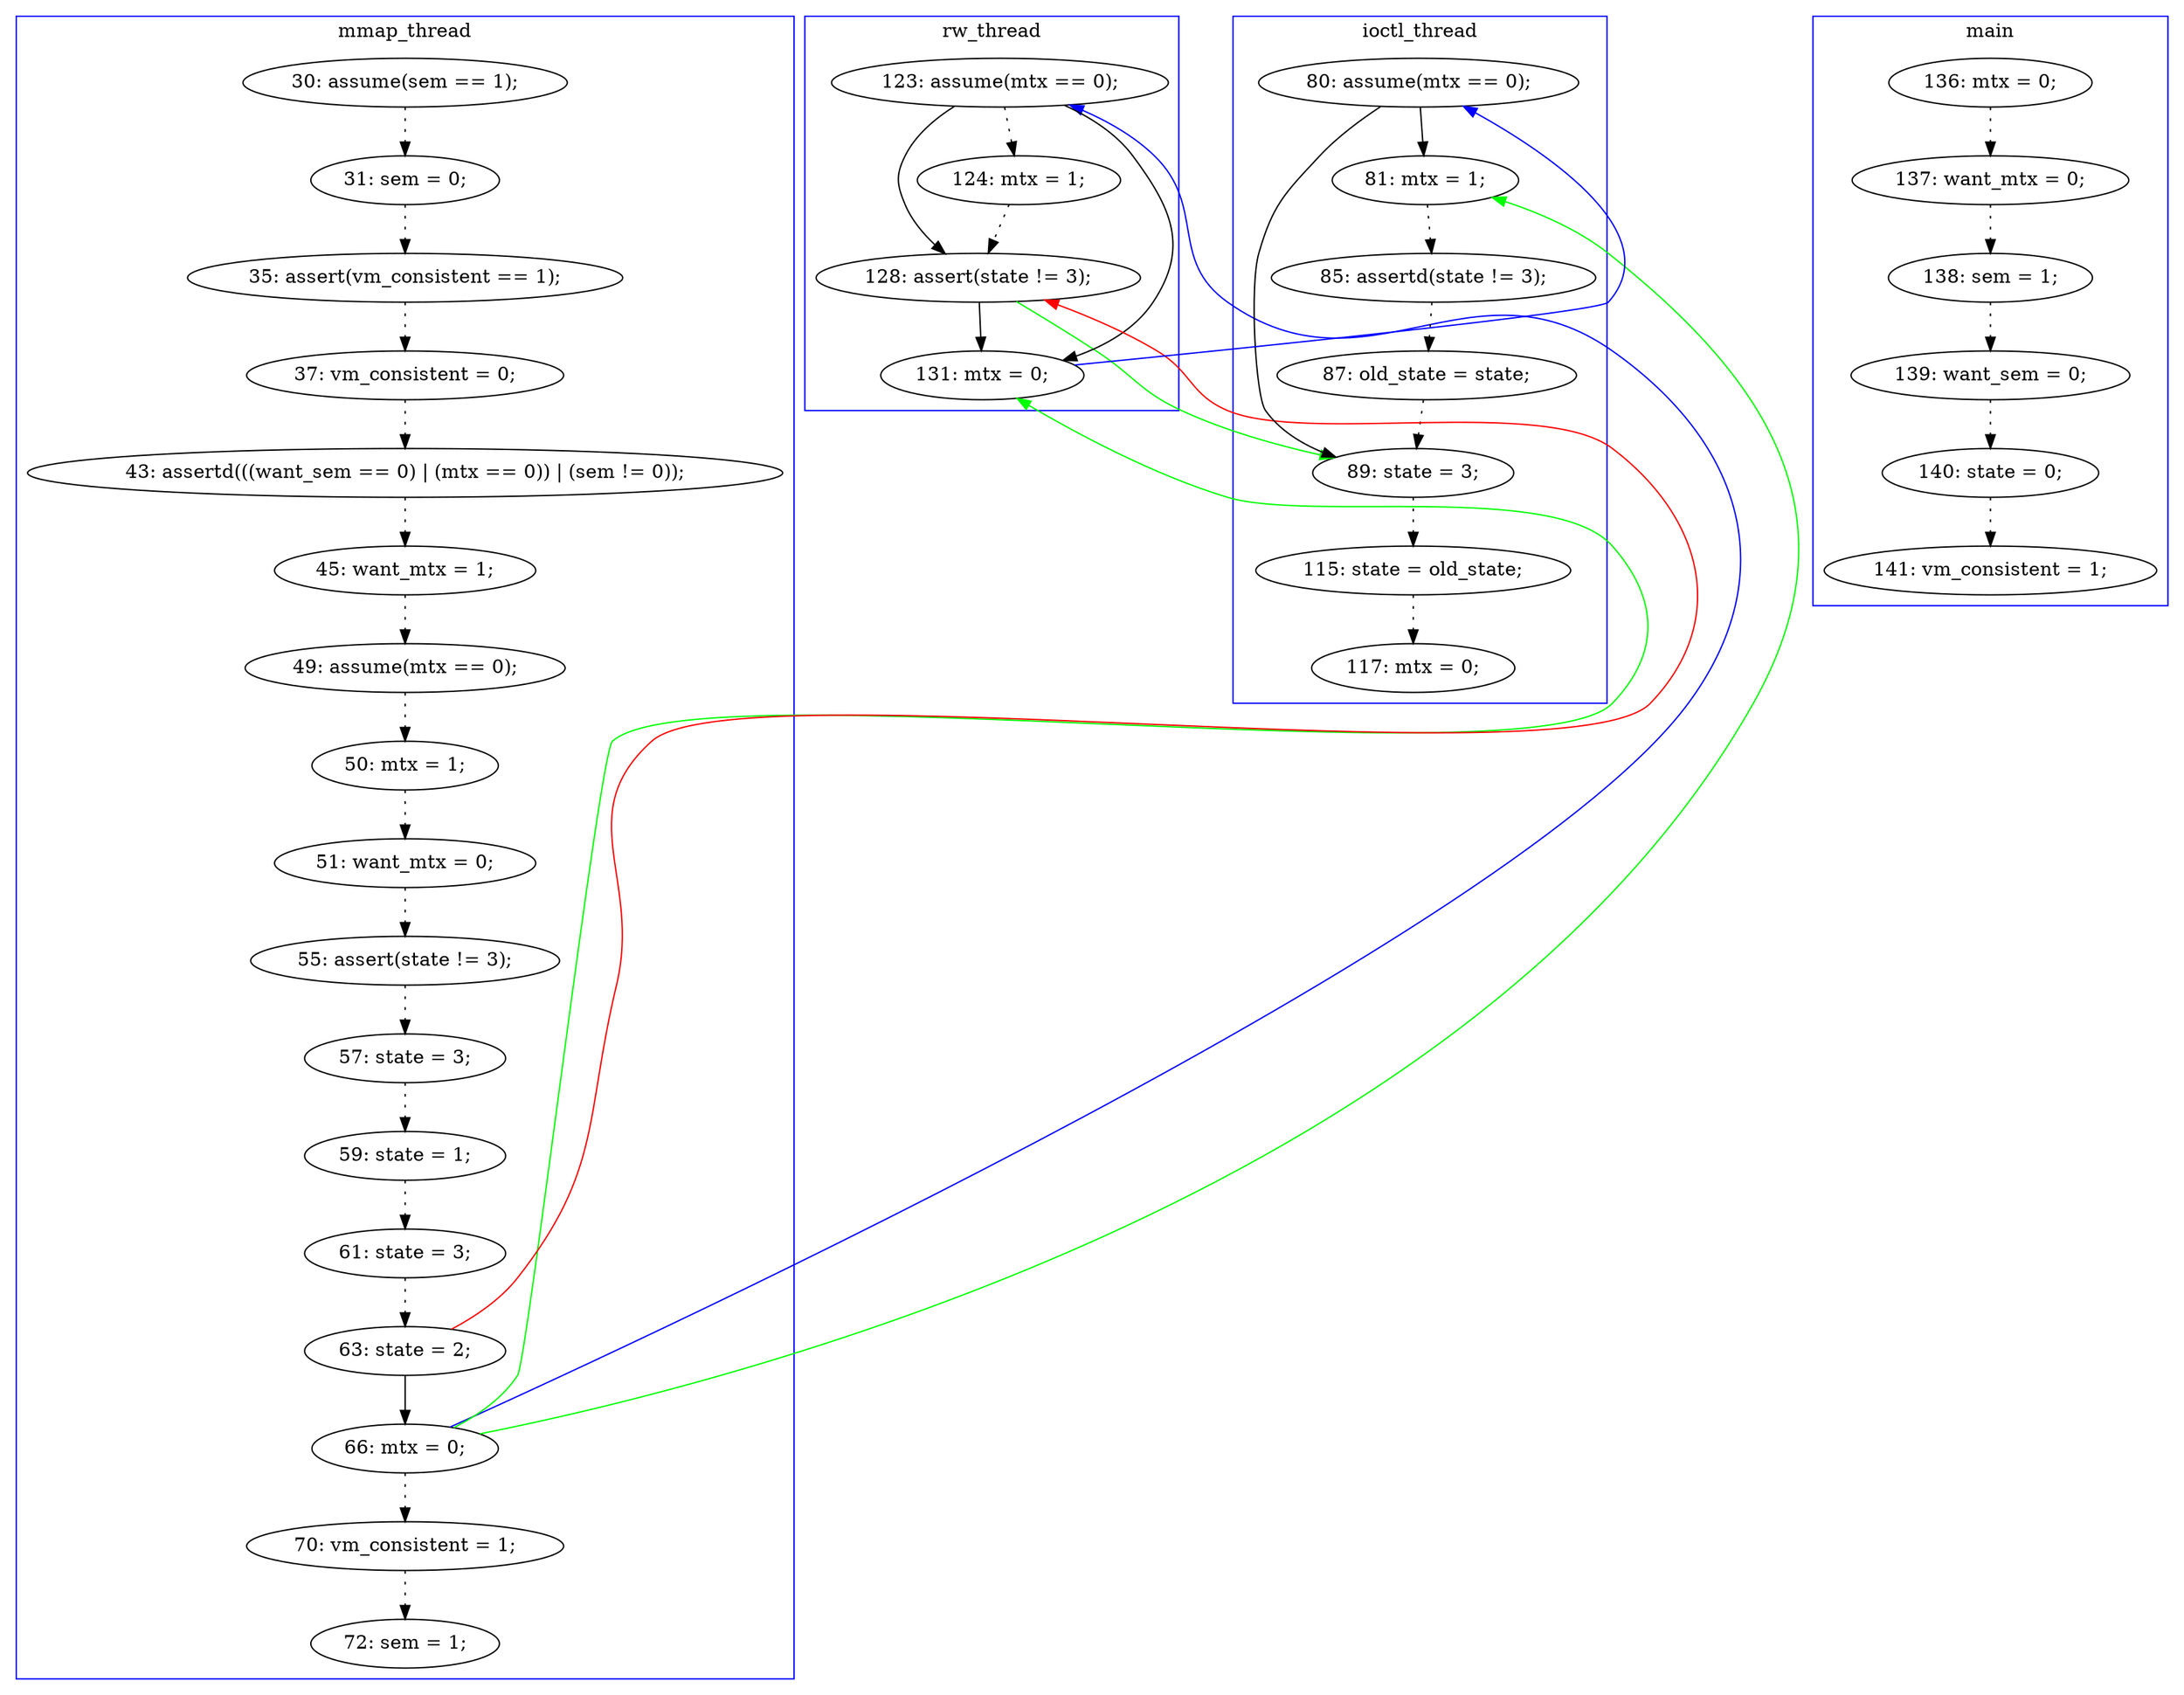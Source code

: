 digraph ProofObject {
	46 -> 47 [style = dotted, color = black]
	18 -> 19 [style = dotted, color = black]
	26 -> 31 [style = dotted, color = black]
	38 -> 47 [color = Green, constraint = false]
	28 -> 38 [color = Black]
	25 -> 26 [color = Black]
	43 -> 47 [color = Black]
	15 -> 16 [style = dotted, color = black]
	14 -> 15 [style = dotted, color = black]
	11 -> 12 [style = dotted, color = black]
	28 -> 29 [style = dotted, color = black]
	2 -> 3 [style = dotted, color = black]
	22 -> 24 [style = dotted, color = black]
	25 -> 38 [color = Red, constraint = false]
	45 -> 46 [style = dotted, color = black]
	39 -> 43 [color = Blue, constraint = false]
	38 -> 39 [color = Black]
	19 -> 20 [style = dotted, color = black]
	31 -> 32 [style = dotted, color = black]
	6 -> 7 [style = dotted, color = black]
	26 -> 28 [color = Blue, constraint = false]
	16 -> 17 [style = dotted, color = black]
	5 -> 6 [style = dotted, color = black]
	20 -> 21 [style = dotted, color = black]
	17 -> 18 [style = dotted, color = black]
	44 -> 45 [style = dotted, color = black]
	26 -> 39 [color = Green, constraint = false]
	47 -> 49 [style = dotted, color = black]
	49 -> 50 [style = dotted, color = black]
	24 -> 25 [style = dotted, color = black]
	26 -> 44 [color = Green, constraint = false]
	10 -> 11 [style = dotted, color = black]
	29 -> 38 [style = dotted, color = black]
	21 -> 22 [style = dotted, color = black]
	43 -> 44 [color = Black]
	4 -> 5 [style = dotted, color = black]
	28 -> 39 [color = Black]
	3 -> 4 [style = dotted, color = black]
	12 -> 14 [style = dotted, color = black]
	subgraph cluster0 {
		label = main
		color = blue
		3  [label = "137: want_mtx = 0;"]
		5  [label = "139: want_sem = 0;"]
		7  [label = "141: vm_consistent = 1;"]
		2  [label = "136: mtx = 0;"]
		4  [label = "138: sem = 1;"]
		6  [label = "140: state = 0;"]
	}
	subgraph cluster1 {
		label = mmap_thread
		color = blue
		25  [label = "63: state = 2;"]
		24  [label = "61: state = 3;"]
		16  [label = "45: want_mtx = 1;"]
		12  [label = "35: assert(vm_consistent == 1);"]
		17  [label = "49: assume(mtx == 0);"]
		19  [label = "51: want_mtx = 0;"]
		20  [label = "55: assert(state != 3);"]
		14  [label = "37: vm_consistent = 0;"]
		21  [label = "57: state = 3;"]
		26  [label = "66: mtx = 0;"]
		15  [label = "43: assertd(((want_sem == 0) | (mtx == 0)) | (sem != 0));"]
		31  [label = "70: vm_consistent = 1;"]
		11  [label = "31: sem = 0;"]
		10  [label = "30: assume(sem == 1);"]
		32  [label = "72: sem = 1;"]
		18  [label = "50: mtx = 1;"]
		22  [label = "59: state = 1;"]
	}
	subgraph cluster2 {
		label = ioctl_thread
		color = blue
		46  [label = "87: old_state = state;"]
		47  [label = "89: state = 3;"]
		43  [label = "80: assume(mtx == 0);"]
		44  [label = "81: mtx = 1;"]
		50  [label = "117: mtx = 0;"]
		49  [label = "115: state = old_state;"]
		45  [label = "85: assertd(state != 3);"]
	}
	subgraph cluster3 {
		label = rw_thread
		color = blue
		29  [label = "124: mtx = 1;"]
		28  [label = "123: assume(mtx == 0);"]
		38  [label = "128: assert(state != 3);"]
		39  [label = "131: mtx = 0;"]
	}
}